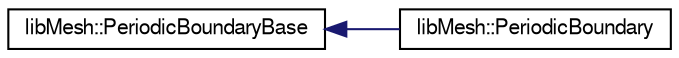 digraph "Graphical Class Hierarchy"
{
  edge [fontname="FreeSans",fontsize="10",labelfontname="FreeSans",labelfontsize="10"];
  node [fontname="FreeSans",fontsize="10",shape=record];
  rankdir="LR";
  Node1 [label="libMesh::PeriodicBoundaryBase",height=0.2,width=0.4,color="black", fillcolor="white", style="filled",URL="$classlibMesh_1_1PeriodicBoundaryBase.html"];
  Node1 -> Node2 [dir="back",color="midnightblue",fontsize="10",style="solid",fontname="FreeSans"];
  Node2 [label="libMesh::PeriodicBoundary",height=0.2,width=0.4,color="black", fillcolor="white", style="filled",URL="$classlibMesh_1_1PeriodicBoundary.html"];
}
